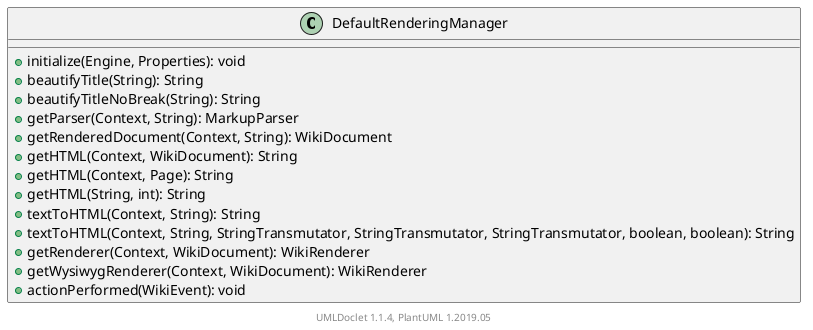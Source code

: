 @startuml

    class DefaultRenderingManager [[DefaultRenderingManager.html]] {
        +initialize(Engine, Properties): void
        +beautifyTitle(String): String
        +beautifyTitleNoBreak(String): String
        +getParser(Context, String): MarkupParser
        +getRenderedDocument(Context, String): WikiDocument
        +getHTML(Context, WikiDocument): String
        +getHTML(Context, Page): String
        +getHTML(String, int): String
        +textToHTML(Context, String): String
        +textToHTML(Context, String, StringTransmutator, StringTransmutator, StringTransmutator, boolean, boolean): String
        +getRenderer(Context, WikiDocument): WikiRenderer
        +getWysiwygRenderer(Context, WikiDocument): WikiRenderer
        +actionPerformed(WikiEvent): void
    }


    center footer UMLDoclet 1.1.4, PlantUML 1.2019.05
@enduml

